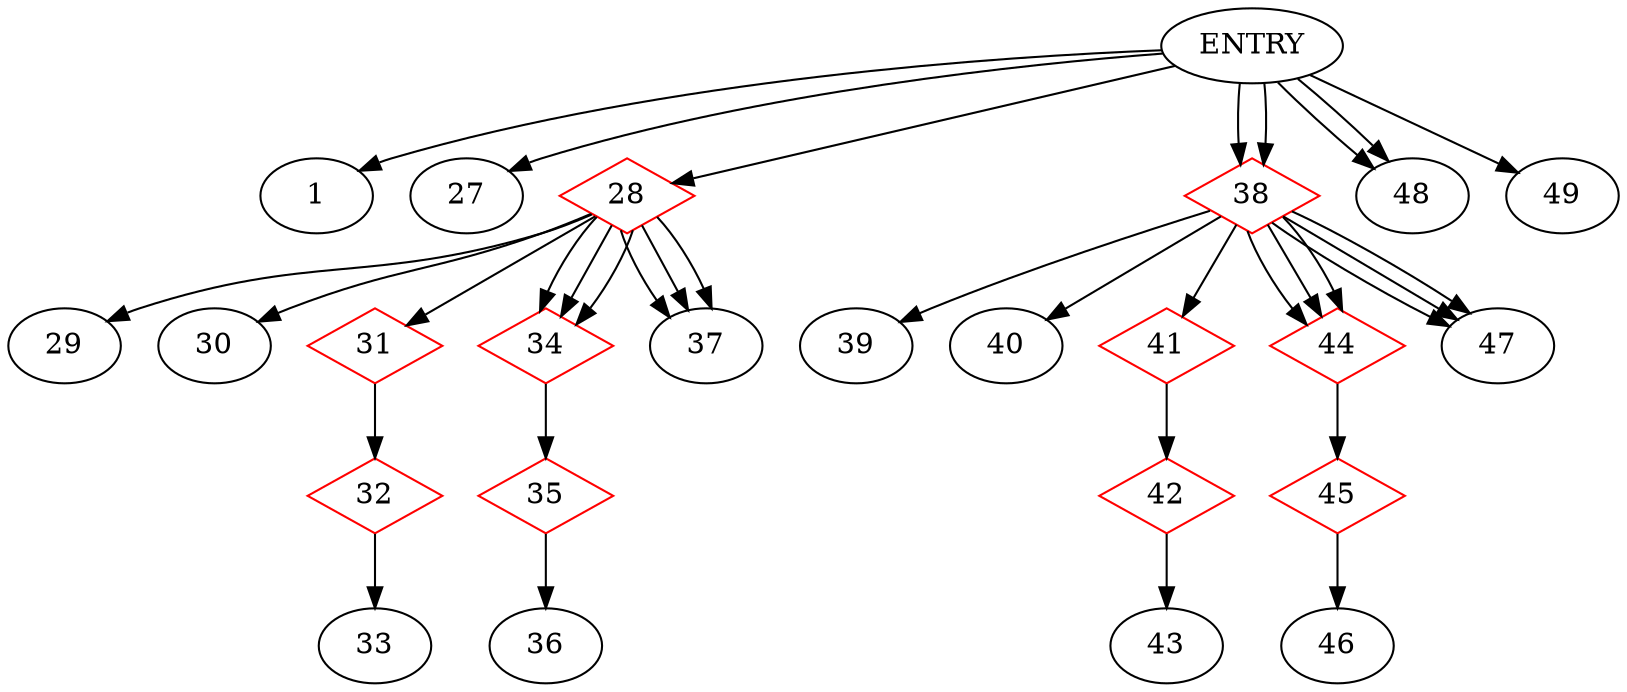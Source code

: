 digraph CDG {
ENTRY -> 1
ENTRY -> 27
28 [shape=diamond, color=red]
ENTRY -> 28
28-> 29
38 [shape=diamond, color=red]
ENTRY -> 38
28-> 30
31 [shape=diamond, color=red]
28-> 31
32 [shape=diamond, color=red]
31-> 32
34 [shape=diamond, color=red]
28-> 34
32-> 33
34 [shape=diamond, color=red]
28-> 34
34 [shape=diamond, color=red]
28-> 34
35 [shape=diamond, color=red]
34-> 35
28-> 37
35-> 36
28-> 37
28-> 37
38 [shape=diamond, color=red]
ENTRY -> 38
38-> 39
ENTRY -> 48
38-> 40
41 [shape=diamond, color=red]
38-> 41
42 [shape=diamond, color=red]
41-> 42
44 [shape=diamond, color=red]
38-> 44
42-> 43
44 [shape=diamond, color=red]
38-> 44
44 [shape=diamond, color=red]
38-> 44
45 [shape=diamond, color=red]
44-> 45
38-> 47
45-> 46
38-> 47
38-> 47
ENTRY -> 48
ENTRY -> 49
}

